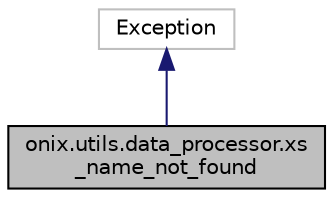 digraph "onix.utils.data_processor.xs_name_not_found"
{
  edge [fontname="Helvetica",fontsize="10",labelfontname="Helvetica",labelfontsize="10"];
  node [fontname="Helvetica",fontsize="10",shape=record];
  Node2 [label="onix.utils.data_processor.xs\l_name_not_found",height=0.2,width=0.4,color="black", fillcolor="grey75", style="filled", fontcolor="black"];
  Node3 -> Node2 [dir="back",color="midnightblue",fontsize="10",style="solid"];
  Node3 [label="Exception",height=0.2,width=0.4,color="grey75", fillcolor="white", style="filled"];
}
